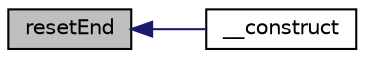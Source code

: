 digraph "resetEnd"
{
  edge [fontname="Helvetica",fontsize="10",labelfontname="Helvetica",labelfontsize="10"];
  node [fontname="Helvetica",fontsize="10",shape=record];
  rankdir="LR";
  Node24 [label="resetEnd",height=0.2,width=0.4,color="black", fillcolor="grey75", style="filled", fontcolor="black"];
  Node24 -> Node25 [dir="back",color="midnightblue",fontsize="10",style="solid",fontname="Helvetica"];
  Node25 [label="__construct",height=0.2,width=0.4,color="black", fillcolor="white", style="filled",URL="$class_p_h_p_excel___worksheet___column_cell_iterator.html#a0b4a39eddfd94958f6e1e6c65d04a17d"];
}
